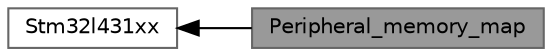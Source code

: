 digraph "Peripheral_memory_map"
{
 // LATEX_PDF_SIZE
  bgcolor="transparent";
  edge [fontname=Helvetica,fontsize=10,labelfontname=Helvetica,labelfontsize=10];
  node [fontname=Helvetica,fontsize=10,shape=box,height=0.2,width=0.4];
  rankdir=LR;
  Node1 [id="Node000001",label="Peripheral_memory_map",height=0.2,width=0.4,color="gray40", fillcolor="grey60", style="filled", fontcolor="black",tooltip=" "];
  Node2 [id="Node000002",label="Stm32l431xx",height=0.2,width=0.4,color="grey40", fillcolor="white", style="filled",URL="$group__stm32l431xx.html",tooltip=" "];
  Node2->Node1 [shape=plaintext, dir="back", style="solid"];
}
